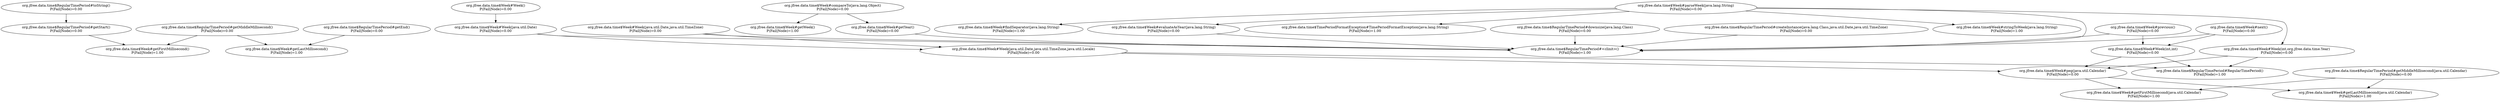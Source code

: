 digraph G {
  "org.jfree.data.time$RegularTimePeriod#getStart()" [label="org.jfree.data.time$RegularTimePeriod#getStart()\nP(Fail|Node)=0.00"];
  "org.jfree.data.time$Week#getFirstMillisecond()" [label="org.jfree.data.time$Week#getFirstMillisecond()\nP(Fail|Node)=1.00"];
  "org.jfree.data.time$Week#compareTo(java.lang.Object)" [label="org.jfree.data.time$Week#compareTo(java.lang.Object)\nP(Fail|Node)=0.00"];
  "org.jfree.data.time$Week#getWeek()" [label="org.jfree.data.time$Week#getWeek()\nP(Fail|Node)=1.00"];
  "org.jfree.data.time$Week#getYear()" [label="org.jfree.data.time$Week#getYear()\nP(Fail|Node)=0.00"];
  "org.jfree.data.time$RegularTimePeriod#createInstance(java.lang.Class,java.util.Date,java.util.TimeZone)" [label="org.jfree.data.time$RegularTimePeriod#createInstance(java.lang.Class,java.util.Date,java.util.TimeZone)\nP(Fail|Node)=0.00"];
  "org.jfree.data.time$RegularTimePeriod#<clinit>()" [label="org.jfree.data.time$RegularTimePeriod#<clinit>()\nP(Fail|Node)=1.00"];
  "org.jfree.data.time$Week#previous()" [label="org.jfree.data.time$Week#previous()\nP(Fail|Node)=0.00"];
  "org.jfree.data.time$Week#Week(int,int)" [label="org.jfree.data.time$Week#Week(int,int)\nP(Fail|Node)=0.00"];
  "org.jfree.data.time$Week#Week(int,org.jfree.data.time.Year)" [label="org.jfree.data.time$Week#Week(int,org.jfree.data.time.Year)\nP(Fail|Node)=0.00"];
  "org.jfree.data.time$Week#peg(java.util.Calendar)" [label="org.jfree.data.time$Week#peg(java.util.Calendar)\nP(Fail|Node)=0.00"];
  "org.jfree.data.time$RegularTimePeriod#RegularTimePeriod()" [label="org.jfree.data.time$RegularTimePeriod#RegularTimePeriod()\nP(Fail|Node)=1.00"];
  "org.jfree.data.time$Week#getFirstMillisecond(java.util.Calendar)" [label="org.jfree.data.time$Week#getFirstMillisecond(java.util.Calendar)\nP(Fail|Node)=1.00"];
  "org.jfree.data.time$Week#getLastMillisecond(java.util.Calendar)" [label="org.jfree.data.time$Week#getLastMillisecond(java.util.Calendar)\nP(Fail|Node)=1.00"];
  "org.jfree.data.time$Week#Week(java.util.Date,java.util.TimeZone)" [label="org.jfree.data.time$Week#Week(java.util.Date,java.util.TimeZone)\nP(Fail|Node)=0.00"];
  "org.jfree.data.time$Week#Week(java.util.Date,java.util.TimeZone,java.util.Locale)" [label="org.jfree.data.time$Week#Week(java.util.Date,java.util.TimeZone,java.util.Locale)\nP(Fail|Node)=0.00"];
  "org.jfree.data.time$RegularTimePeriod#getMiddleMillisecond()" [label="org.jfree.data.time$RegularTimePeriod#getMiddleMillisecond()\nP(Fail|Node)=0.00"];
  "org.jfree.data.time$Week#getLastMillisecond()" [label="org.jfree.data.time$Week#getLastMillisecond()\nP(Fail|Node)=1.00"];
  "org.jfree.data.time$RegularTimePeriod#downsize(java.lang.Class)" [label="org.jfree.data.time$RegularTimePeriod#downsize(java.lang.Class)\nP(Fail|Node)=0.00"];
  "org.jfree.data.time$Week#parseWeek(java.lang.String)" [label="org.jfree.data.time$Week#parseWeek(java.lang.String)\nP(Fail|Node)=0.00"];
  "org.jfree.data.time$Week#findSeparator(java.lang.String)" [label="org.jfree.data.time$Week#findSeparator(java.lang.String)\nP(Fail|Node)=1.00"];
  "org.jfree.data.time$TimePeriodFormatException#TimePeriodFormatException(java.lang.String)" [label="org.jfree.data.time$TimePeriodFormatException#TimePeriodFormatException(java.lang.String)\nP(Fail|Node)=1.00"];
  "org.jfree.data.time$Week#evaluateAsYear(java.lang.String)" [label="org.jfree.data.time$Week#evaluateAsYear(java.lang.String)\nP(Fail|Node)=0.00"];
  "org.jfree.data.time$Week#stringToWeek(java.lang.String)" [label="org.jfree.data.time$Week#stringToWeek(java.lang.String)\nP(Fail|Node)=1.00"];
  "org.jfree.data.time$RegularTimePeriod#toString()" [label="org.jfree.data.time$RegularTimePeriod#toString()\nP(Fail|Node)=0.00"];
  "org.jfree.data.time$Week#next()" [label="org.jfree.data.time$Week#next()\nP(Fail|Node)=0.00"];
  "org.jfree.data.time$Week#Week(java.util.Date)" [label="org.jfree.data.time$Week#Week(java.util.Date)\nP(Fail|Node)=0.00"];
  "org.jfree.data.time$RegularTimePeriod#getMiddleMillisecond(java.util.Calendar)" [label="org.jfree.data.time$RegularTimePeriod#getMiddleMillisecond(java.util.Calendar)\nP(Fail|Node)=0.00"];
  "org.jfree.data.time$RegularTimePeriod#getEnd()" [label="org.jfree.data.time$RegularTimePeriod#getEnd()\nP(Fail|Node)=0.00"];
  "org.jfree.data.time$Week#Week()" [label="org.jfree.data.time$Week#Week()\nP(Fail|Node)=0.00"];
  "org.jfree.data.time$RegularTimePeriod#getStart()" -> "org.jfree.data.time$Week#getFirstMillisecond()";
  "org.jfree.data.time$Week#compareTo(java.lang.Object)" -> "org.jfree.data.time$Week#getWeek()";
  "org.jfree.data.time$Week#compareTo(java.lang.Object)" -> "org.jfree.data.time$Week#getYear()";
  "org.jfree.data.time$Week#getYear()" -> "org.jfree.data.time$RegularTimePeriod#<clinit>()";
  "org.jfree.data.time$RegularTimePeriod#createInstance(java.lang.Class,java.util.Date,java.util.TimeZone)" -> "org.jfree.data.time$RegularTimePeriod#<clinit>()";
  "org.jfree.data.time$Week#previous()" -> "org.jfree.data.time$RegularTimePeriod#<clinit>()";
  "org.jfree.data.time$Week#previous()" -> "org.jfree.data.time$Week#Week(int,int)";
  "org.jfree.data.time$Week#Week(int,int)" -> "org.jfree.data.time$RegularTimePeriod#RegularTimePeriod()";
  "org.jfree.data.time$Week#Week(int,int)" -> "org.jfree.data.time$Week#peg(java.util.Calendar)";
  "org.jfree.data.time$Week#Week(int,org.jfree.data.time.Year)" -> "org.jfree.data.time$Week#peg(java.util.Calendar)";
  "org.jfree.data.time$Week#Week(int,org.jfree.data.time.Year)" -> "org.jfree.data.time$RegularTimePeriod#RegularTimePeriod()";
  "org.jfree.data.time$Week#peg(java.util.Calendar)" -> "org.jfree.data.time$Week#getFirstMillisecond(java.util.Calendar)";
  "org.jfree.data.time$Week#peg(java.util.Calendar)" -> "org.jfree.data.time$Week#getLastMillisecond(java.util.Calendar)";
  "org.jfree.data.time$Week#Week(java.util.Date,java.util.TimeZone)" -> "org.jfree.data.time$Week#Week(java.util.Date,java.util.TimeZone,java.util.Locale)";
  "org.jfree.data.time$Week#Week(java.util.Date,java.util.TimeZone)" -> "org.jfree.data.time$RegularTimePeriod#<clinit>()";
  "org.jfree.data.time$Week#Week(java.util.Date,java.util.TimeZone,java.util.Locale)" -> "org.jfree.data.time$RegularTimePeriod#RegularTimePeriod()";
  "org.jfree.data.time$Week#Week(java.util.Date,java.util.TimeZone,java.util.Locale)" -> "org.jfree.data.time$Week#peg(java.util.Calendar)";
  "org.jfree.data.time$RegularTimePeriod#getMiddleMillisecond()" -> "org.jfree.data.time$Week#getLastMillisecond()";
  "org.jfree.data.time$RegularTimePeriod#getMiddleMillisecond()" -> "org.jfree.data.time$Week#getFirstMillisecond()";
  "org.jfree.data.time$RegularTimePeriod#downsize(java.lang.Class)" -> "org.jfree.data.time$RegularTimePeriod#<clinit>()";
  "org.jfree.data.time$Week#parseWeek(java.lang.String)" -> "org.jfree.data.time$Week#findSeparator(java.lang.String)";
  "org.jfree.data.time$Week#parseWeek(java.lang.String)" -> "org.jfree.data.time$TimePeriodFormatException#TimePeriodFormatException(java.lang.String)";
  "org.jfree.data.time$Week#parseWeek(java.lang.String)" -> "org.jfree.data.time$RegularTimePeriod#<clinit>()";
  "org.jfree.data.time$Week#parseWeek(java.lang.String)" -> "org.jfree.data.time$Week#Week(int,org.jfree.data.time.Year)";
  "org.jfree.data.time$Week#parseWeek(java.lang.String)" -> "org.jfree.data.time$Week#evaluateAsYear(java.lang.String)";
  "org.jfree.data.time$Week#parseWeek(java.lang.String)" -> "org.jfree.data.time$Week#stringToWeek(java.lang.String)";
  "org.jfree.data.time$Week#evaluateAsYear(java.lang.String)" -> "org.jfree.data.time$RegularTimePeriod#<clinit>()";
  "org.jfree.data.time$RegularTimePeriod#toString()" -> "org.jfree.data.time$RegularTimePeriod#getStart()";
  "org.jfree.data.time$Week#next()" -> "org.jfree.data.time$Week#Week(int,int)";
  "org.jfree.data.time$Week#next()" -> "org.jfree.data.time$RegularTimePeriod#<clinit>()";
  "org.jfree.data.time$Week#Week(java.util.Date)" -> "org.jfree.data.time$RegularTimePeriod#<clinit>()";
  "org.jfree.data.time$Week#Week(java.util.Date)" -> "org.jfree.data.time$Week#Week(java.util.Date,java.util.TimeZone,java.util.Locale)";
  "org.jfree.data.time$RegularTimePeriod#getMiddleMillisecond(java.util.Calendar)" -> "org.jfree.data.time$Week#getFirstMillisecond(java.util.Calendar)";
  "org.jfree.data.time$RegularTimePeriod#getMiddleMillisecond(java.util.Calendar)" -> "org.jfree.data.time$Week#getLastMillisecond(java.util.Calendar)";
  "org.jfree.data.time$RegularTimePeriod#getEnd()" -> "org.jfree.data.time$Week#getLastMillisecond()";
  "org.jfree.data.time$Week#Week()" -> "org.jfree.data.time$Week#Week(java.util.Date)";
}
